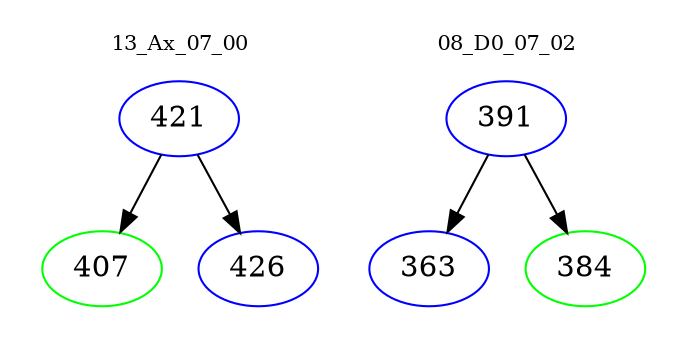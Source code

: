 digraph{
subgraph cluster_0 {
color = white
label = "13_Ax_07_00";
fontsize=10;
T0_421 [label="421", color="blue"]
T0_421 -> T0_407 [color="black"]
T0_407 [label="407", color="green"]
T0_421 -> T0_426 [color="black"]
T0_426 [label="426", color="blue"]
}
subgraph cluster_1 {
color = white
label = "08_D0_07_02";
fontsize=10;
T1_391 [label="391", color="blue"]
T1_391 -> T1_363 [color="black"]
T1_363 [label="363", color="blue"]
T1_391 -> T1_384 [color="black"]
T1_384 [label="384", color="green"]
}
}
